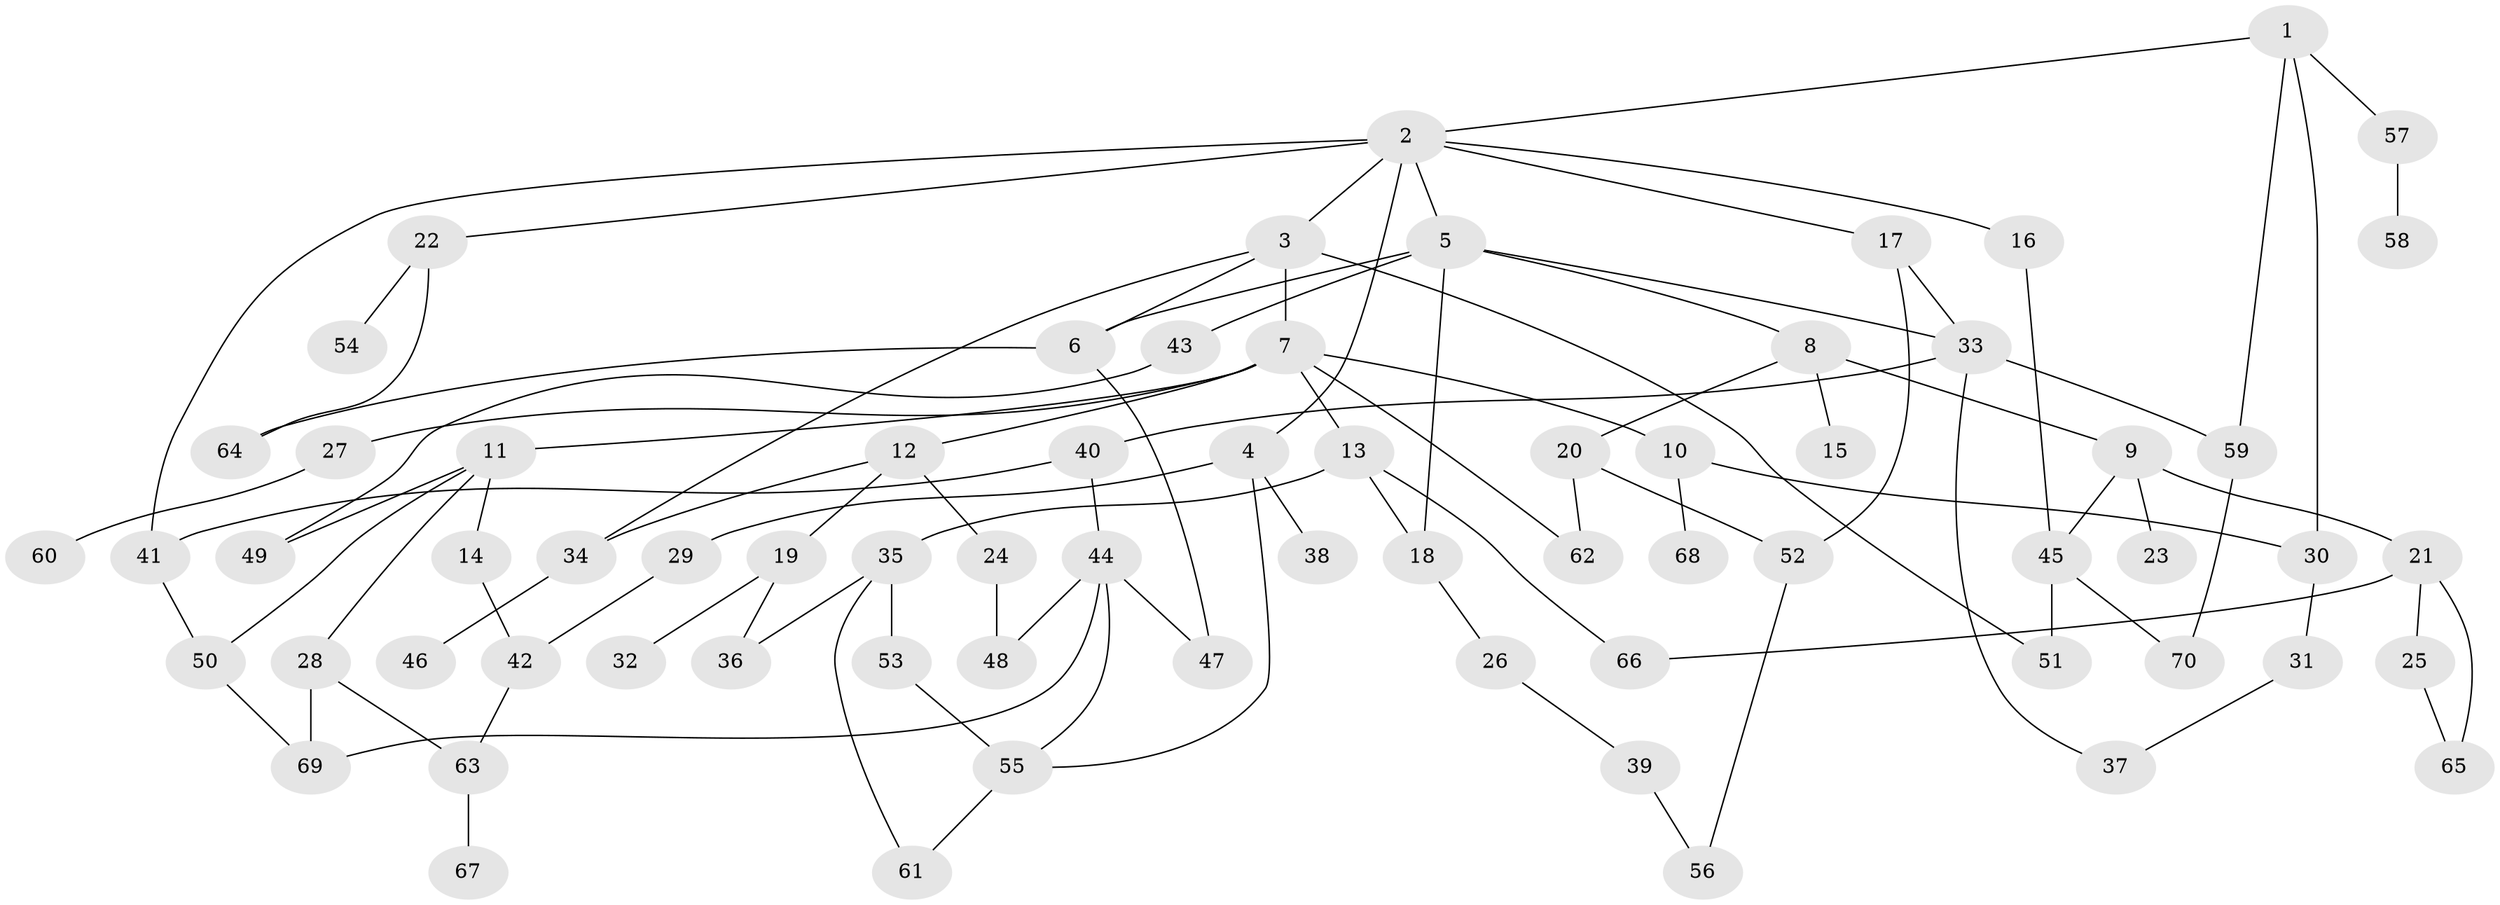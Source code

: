 // coarse degree distribution, {4: 0.2, 11: 0.02857142857142857, 3: 0.22857142857142856, 5: 0.14285714285714285, 7: 0.02857142857142857, 2: 0.2857142857142857, 1: 0.08571428571428572}
// Generated by graph-tools (version 1.1) at 2025/36/03/04/25 23:36:01]
// undirected, 70 vertices, 98 edges
graph export_dot {
  node [color=gray90,style=filled];
  1;
  2;
  3;
  4;
  5;
  6;
  7;
  8;
  9;
  10;
  11;
  12;
  13;
  14;
  15;
  16;
  17;
  18;
  19;
  20;
  21;
  22;
  23;
  24;
  25;
  26;
  27;
  28;
  29;
  30;
  31;
  32;
  33;
  34;
  35;
  36;
  37;
  38;
  39;
  40;
  41;
  42;
  43;
  44;
  45;
  46;
  47;
  48;
  49;
  50;
  51;
  52;
  53;
  54;
  55;
  56;
  57;
  58;
  59;
  60;
  61;
  62;
  63;
  64;
  65;
  66;
  67;
  68;
  69;
  70;
  1 -- 2;
  1 -- 57;
  1 -- 30;
  1 -- 59;
  2 -- 3;
  2 -- 4;
  2 -- 5;
  2 -- 16;
  2 -- 17;
  2 -- 22;
  2 -- 41;
  3 -- 6;
  3 -- 7;
  3 -- 34;
  3 -- 51;
  4 -- 29;
  4 -- 38;
  4 -- 55;
  5 -- 8;
  5 -- 33;
  5 -- 43;
  5 -- 18;
  5 -- 6;
  6 -- 64;
  6 -- 47;
  7 -- 10;
  7 -- 11;
  7 -- 12;
  7 -- 13;
  7 -- 27;
  7 -- 62;
  8 -- 9;
  8 -- 15;
  8 -- 20;
  9 -- 21;
  9 -- 23;
  9 -- 45;
  10 -- 30;
  10 -- 68;
  11 -- 14;
  11 -- 28;
  11 -- 49;
  11 -- 50;
  12 -- 19;
  12 -- 24;
  12 -- 34;
  13 -- 18;
  13 -- 35;
  13 -- 66;
  14 -- 42;
  16 -- 45;
  17 -- 33;
  17 -- 52;
  18 -- 26;
  19 -- 32;
  19 -- 36;
  20 -- 52;
  20 -- 62;
  21 -- 25;
  21 -- 66;
  21 -- 65;
  22 -- 54;
  22 -- 64;
  24 -- 48;
  25 -- 65;
  26 -- 39;
  27 -- 60;
  28 -- 63;
  28 -- 69;
  29 -- 42;
  30 -- 31;
  31 -- 37;
  33 -- 40;
  33 -- 59;
  33 -- 37;
  34 -- 46;
  35 -- 36;
  35 -- 53;
  35 -- 61;
  39 -- 56;
  40 -- 44;
  40 -- 41;
  41 -- 50;
  42 -- 63;
  43 -- 49;
  44 -- 47;
  44 -- 48;
  44 -- 69;
  44 -- 55;
  45 -- 70;
  45 -- 51;
  50 -- 69;
  52 -- 56;
  53 -- 55;
  55 -- 61;
  57 -- 58;
  59 -- 70;
  63 -- 67;
}
